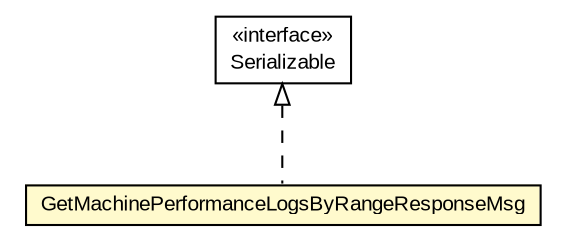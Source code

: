 #!/usr/local/bin/dot
#
# Class diagram 
# Generated by UMLGraph version R5_6-24-gf6e263 (http://www.umlgraph.org/)
#

digraph G {
	edge [fontname="arial",fontsize=10,labelfontname="arial",labelfontsize=10];
	node [fontname="arial",fontsize=10,shape=plaintext];
	nodesep=0.25;
	ranksep=0.5;
	// org.miloss.fgsms.services.interfaces.dataaccessservice.GetMachinePerformanceLogsByRangeResponseMsg
	c161539 [label=<<table title="org.miloss.fgsms.services.interfaces.dataaccessservice.GetMachinePerformanceLogsByRangeResponseMsg" border="0" cellborder="1" cellspacing="0" cellpadding="2" port="p" bgcolor="lemonChiffon" href="./GetMachinePerformanceLogsByRangeResponseMsg.html">
		<tr><td><table border="0" cellspacing="0" cellpadding="1">
<tr><td align="center" balign="center"> GetMachinePerformanceLogsByRangeResponseMsg </td></tr>
		</table></td></tr>
		</table>>, URL="./GetMachinePerformanceLogsByRangeResponseMsg.html", fontname="arial", fontcolor="black", fontsize=10.0];
	//org.miloss.fgsms.services.interfaces.dataaccessservice.GetMachinePerformanceLogsByRangeResponseMsg implements java.io.Serializable
	c162022:p -> c161539:p [dir=back,arrowtail=empty,style=dashed];
	// java.io.Serializable
	c162022 [label=<<table title="java.io.Serializable" border="0" cellborder="1" cellspacing="0" cellpadding="2" port="p" href="http://java.sun.com/j2se/1.4.2/docs/api/java/io/Serializable.html">
		<tr><td><table border="0" cellspacing="0" cellpadding="1">
<tr><td align="center" balign="center"> &#171;interface&#187; </td></tr>
<tr><td align="center" balign="center"> Serializable </td></tr>
		</table></td></tr>
		</table>>, URL="http://java.sun.com/j2se/1.4.2/docs/api/java/io/Serializable.html", fontname="arial", fontcolor="black", fontsize=10.0];
}


